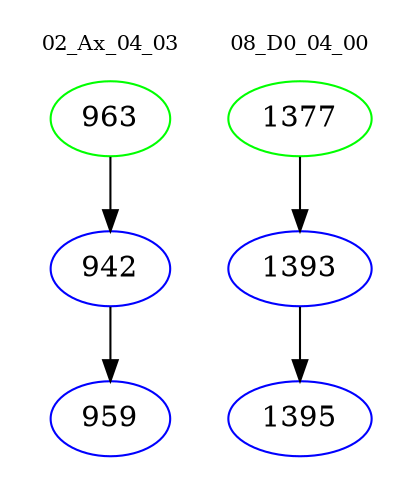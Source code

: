 digraph{
subgraph cluster_0 {
color = white
label = "02_Ax_04_03";
fontsize=10;
T0_963 [label="963", color="green"]
T0_963 -> T0_942 [color="black"]
T0_942 [label="942", color="blue"]
T0_942 -> T0_959 [color="black"]
T0_959 [label="959", color="blue"]
}
subgraph cluster_1 {
color = white
label = "08_D0_04_00";
fontsize=10;
T1_1377 [label="1377", color="green"]
T1_1377 -> T1_1393 [color="black"]
T1_1393 [label="1393", color="blue"]
T1_1393 -> T1_1395 [color="black"]
T1_1395 [label="1395", color="blue"]
}
}
